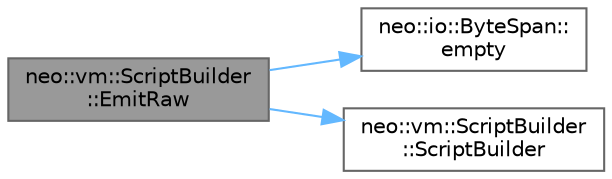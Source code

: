 digraph "neo::vm::ScriptBuilder::EmitRaw"
{
 // LATEX_PDF_SIZE
  bgcolor="transparent";
  edge [fontname=Helvetica,fontsize=10,labelfontname=Helvetica,labelfontsize=10];
  node [fontname=Helvetica,fontsize=10,shape=box,height=0.2,width=0.4];
  rankdir="LR";
  Node1 [id="Node000001",label="neo::vm::ScriptBuilder\l::EmitRaw",height=0.2,width=0.4,color="gray40", fillcolor="grey60", style="filled", fontcolor="black",tooltip="Emits raw script."];
  Node1 -> Node2 [id="edge1_Node000001_Node000002",color="steelblue1",style="solid",tooltip=" "];
  Node2 [id="Node000002",label="neo::io::ByteSpan::\lempty",height=0.2,width=0.4,color="grey40", fillcolor="white", style="filled",URL="$classneo_1_1io_1_1_byte_span.html#aab84b50728599e4c9424a7cf8f62e155",tooltip="Checks if the ByteSpan is empty (STL compatibility)."];
  Node1 -> Node3 [id="edge2_Node000001_Node000003",color="steelblue1",style="solid",tooltip=" "];
  Node3 [id="Node000003",label="neo::vm::ScriptBuilder\l::ScriptBuilder",height=0.2,width=0.4,color="grey40", fillcolor="white", style="filled",URL="$classneo_1_1vm_1_1_script_builder.html#a66f287c318100ac25bc4914561653961",tooltip="Initializes a new instance of the ScriptBuilder class."];
}

